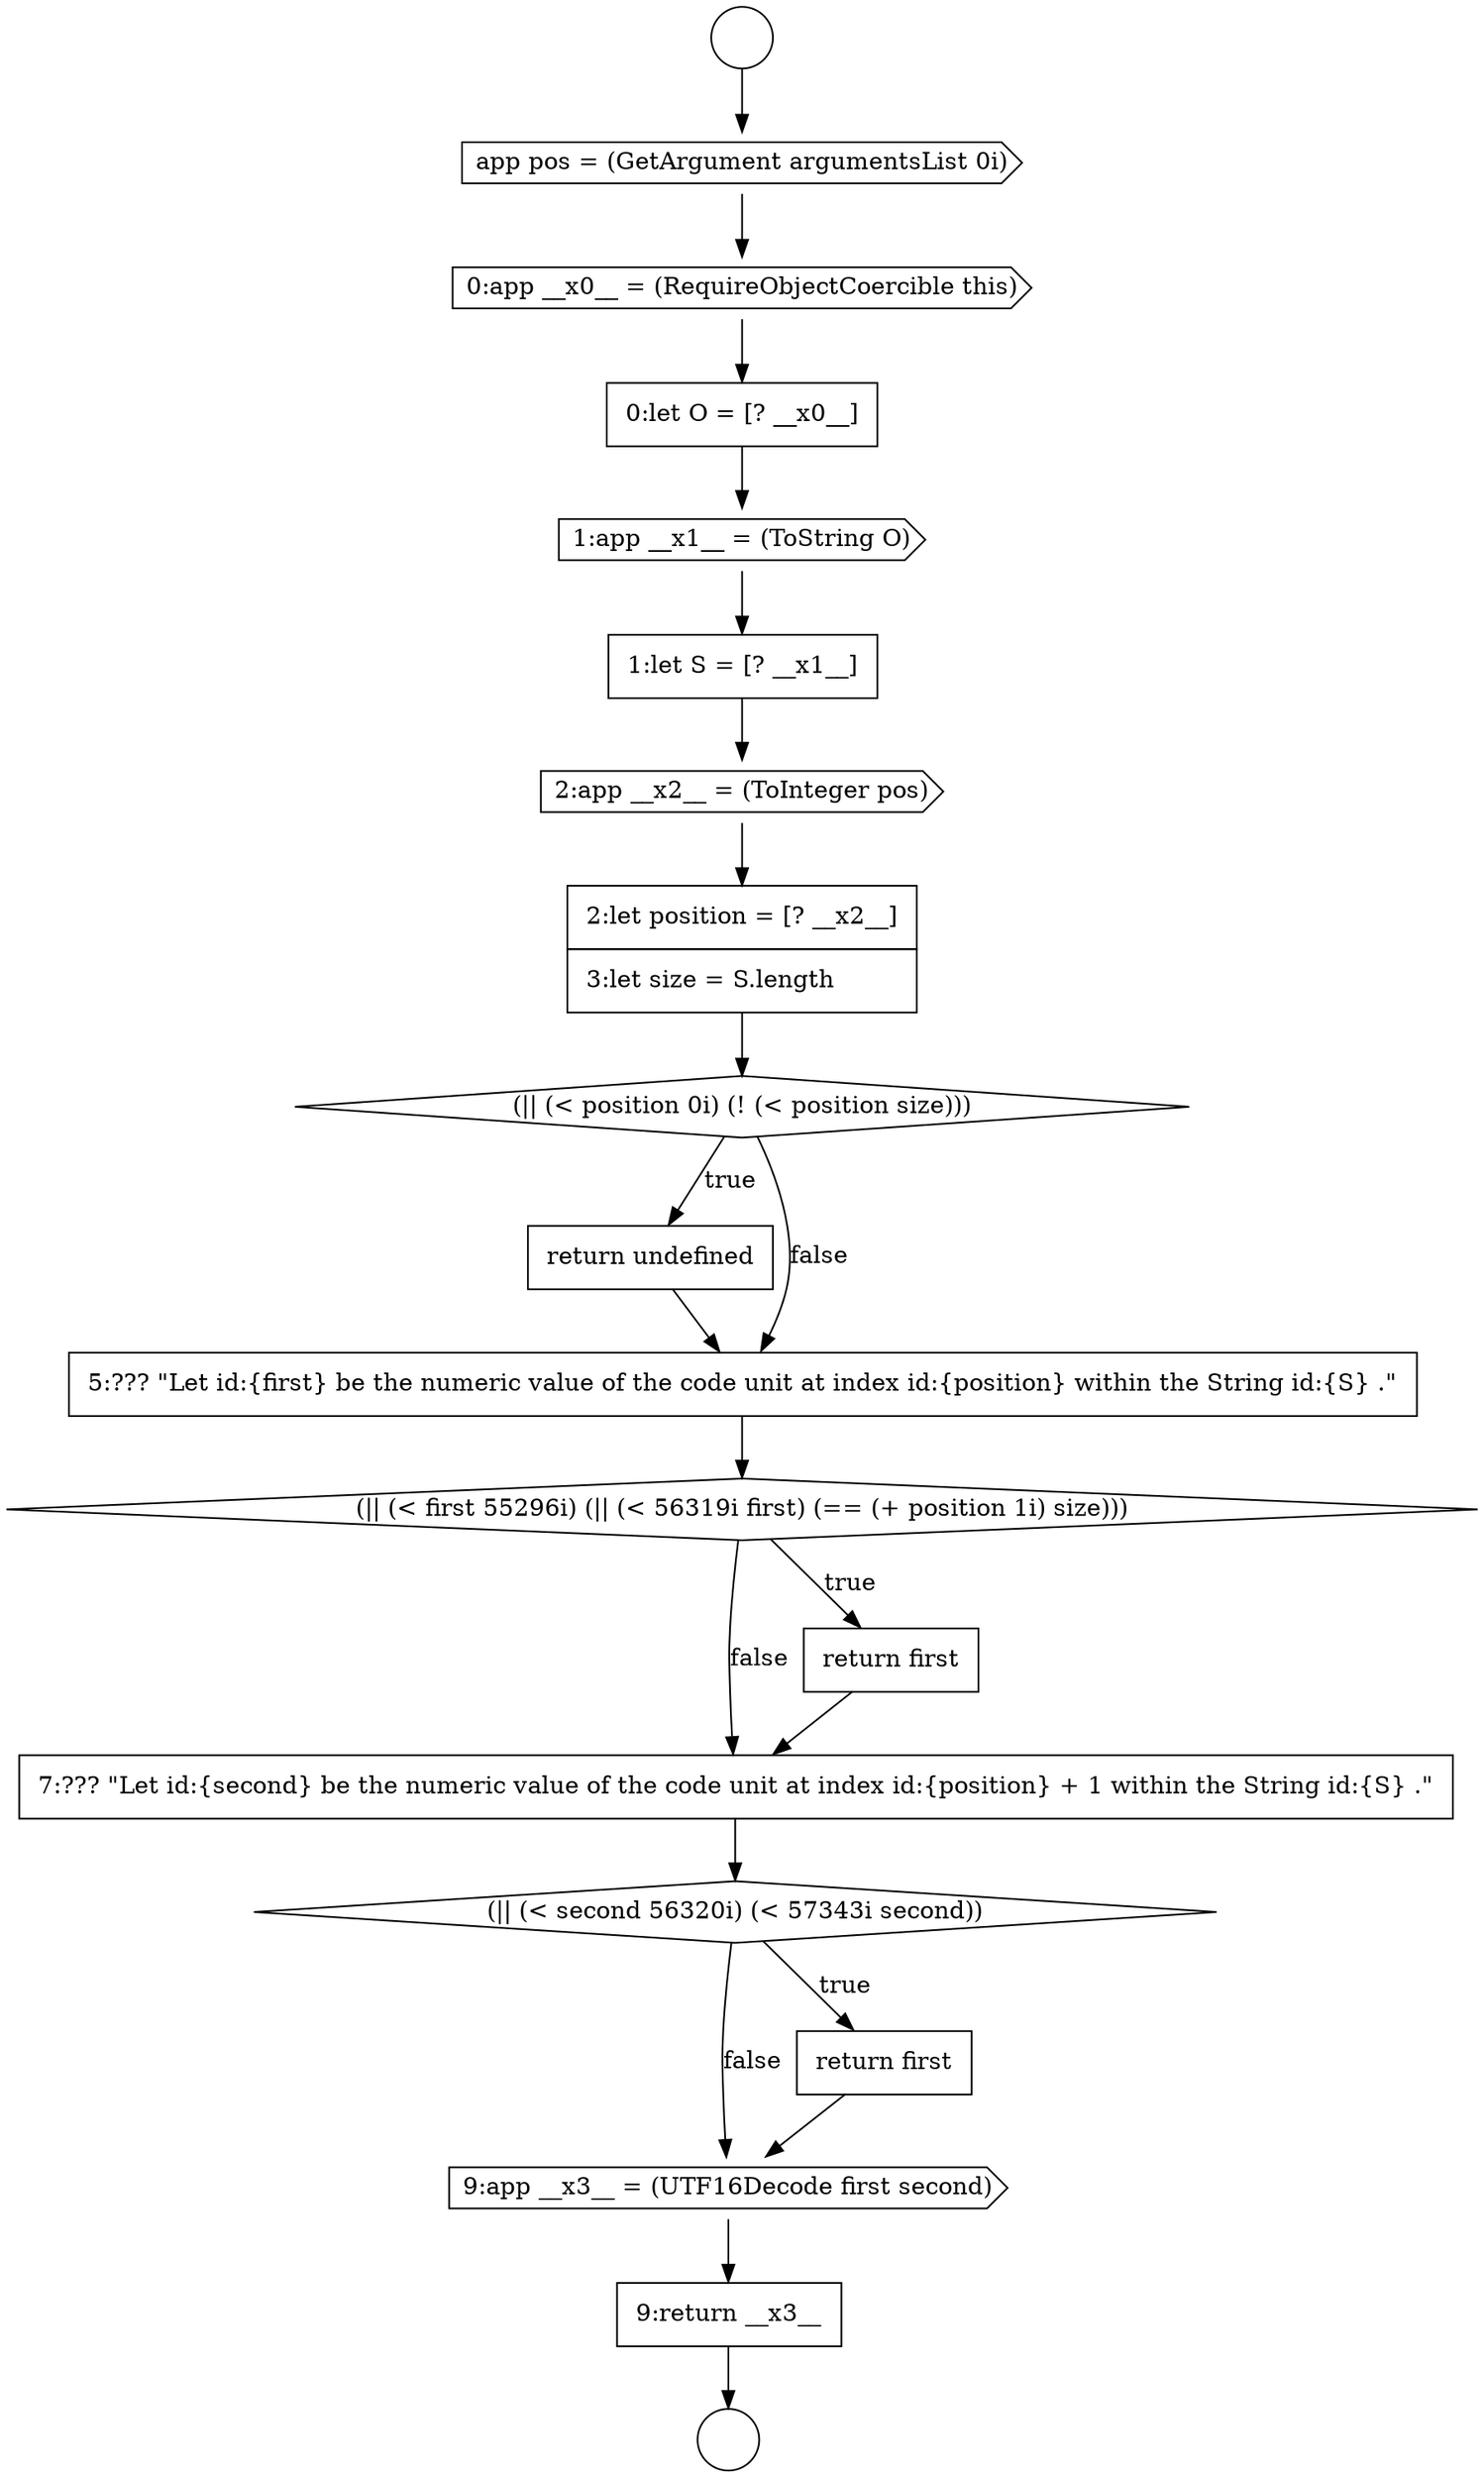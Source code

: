 digraph {
  node12911 [shape=none, margin=0, label=<<font color="black">
    <table border="0" cellborder="1" cellspacing="0" cellpadding="10">
      <tr><td align="left">0:let O = [? __x0__]</td></tr>
    </table>
  </font>> color="black" fillcolor="white" style=filled]
  node12921 [shape=none, margin=0, label=<<font color="black">
    <table border="0" cellborder="1" cellspacing="0" cellpadding="10">
      <tr><td align="left">7:??? &quot;Let id:{second} be the numeric value of the code unit at index id:{position} + 1 within the String id:{S} .&quot;</td></tr>
    </table>
  </font>> color="black" fillcolor="white" style=filled]
  node12916 [shape=diamond, label=<<font color="black">(|| (&lt; position 0i) (! (&lt; position size)))</font>> color="black" fillcolor="white" style=filled]
  node12920 [shape=none, margin=0, label=<<font color="black">
    <table border="0" cellborder="1" cellspacing="0" cellpadding="10">
      <tr><td align="left">return first</td></tr>
    </table>
  </font>> color="black" fillcolor="white" style=filled]
  node12924 [shape=cds, label=<<font color="black">9:app __x3__ = (UTF16Decode first second)</font>> color="black" fillcolor="white" style=filled]
  node12907 [shape=circle label=" " color="black" fillcolor="white" style=filled]
  node12910 [shape=cds, label=<<font color="black">0:app __x0__ = (RequireObjectCoercible this)</font>> color="black" fillcolor="white" style=filled]
  node12917 [shape=none, margin=0, label=<<font color="black">
    <table border="0" cellborder="1" cellspacing="0" cellpadding="10">
      <tr><td align="left">return undefined</td></tr>
    </table>
  </font>> color="black" fillcolor="white" style=filled]
  node12922 [shape=diamond, label=<<font color="black">(|| (&lt; second 56320i) (&lt; 57343i second))</font>> color="black" fillcolor="white" style=filled]
  node12918 [shape=none, margin=0, label=<<font color="black">
    <table border="0" cellborder="1" cellspacing="0" cellpadding="10">
      <tr><td align="left">5:??? &quot;Let id:{first} be the numeric value of the code unit at index id:{position} within the String id:{S} .&quot;</td></tr>
    </table>
  </font>> color="black" fillcolor="white" style=filled]
  node12915 [shape=none, margin=0, label=<<font color="black">
    <table border="0" cellborder="1" cellspacing="0" cellpadding="10">
      <tr><td align="left">2:let position = [? __x2__]</td></tr>
      <tr><td align="left">3:let size = S.length</td></tr>
    </table>
  </font>> color="black" fillcolor="white" style=filled]
  node12919 [shape=diamond, label=<<font color="black">(|| (&lt; first 55296i) (|| (&lt; 56319i first) (== (+ position 1i) size)))</font>> color="black" fillcolor="white" style=filled]
  node12908 [shape=circle label=" " color="black" fillcolor="white" style=filled]
  node12923 [shape=none, margin=0, label=<<font color="black">
    <table border="0" cellborder="1" cellspacing="0" cellpadding="10">
      <tr><td align="left">return first</td></tr>
    </table>
  </font>> color="black" fillcolor="white" style=filled]
  node12913 [shape=none, margin=0, label=<<font color="black">
    <table border="0" cellborder="1" cellspacing="0" cellpadding="10">
      <tr><td align="left">1:let S = [? __x1__]</td></tr>
    </table>
  </font>> color="black" fillcolor="white" style=filled]
  node12914 [shape=cds, label=<<font color="black">2:app __x2__ = (ToInteger pos)</font>> color="black" fillcolor="white" style=filled]
  node12909 [shape=cds, label=<<font color="black">app pos = (GetArgument argumentsList 0i)</font>> color="black" fillcolor="white" style=filled]
  node12912 [shape=cds, label=<<font color="black">1:app __x1__ = (ToString O)</font>> color="black" fillcolor="white" style=filled]
  node12925 [shape=none, margin=0, label=<<font color="black">
    <table border="0" cellborder="1" cellspacing="0" cellpadding="10">
      <tr><td align="left">9:return __x3__</td></tr>
    </table>
  </font>> color="black" fillcolor="white" style=filled]
  node12917 -> node12918 [ color="black"]
  node12922 -> node12923 [label=<<font color="black">true</font>> color="black"]
  node12922 -> node12924 [label=<<font color="black">false</font>> color="black"]
  node12919 -> node12920 [label=<<font color="black">true</font>> color="black"]
  node12919 -> node12921 [label=<<font color="black">false</font>> color="black"]
  node12913 -> node12914 [ color="black"]
  node12915 -> node12916 [ color="black"]
  node12918 -> node12919 [ color="black"]
  node12911 -> node12912 [ color="black"]
  node12923 -> node12924 [ color="black"]
  node12916 -> node12917 [label=<<font color="black">true</font>> color="black"]
  node12916 -> node12918 [label=<<font color="black">false</font>> color="black"]
  node12921 -> node12922 [ color="black"]
  node12925 -> node12908 [ color="black"]
  node12920 -> node12921 [ color="black"]
  node12912 -> node12913 [ color="black"]
  node12914 -> node12915 [ color="black"]
  node12909 -> node12910 [ color="black"]
  node12907 -> node12909 [ color="black"]
  node12910 -> node12911 [ color="black"]
  node12924 -> node12925 [ color="black"]
}

